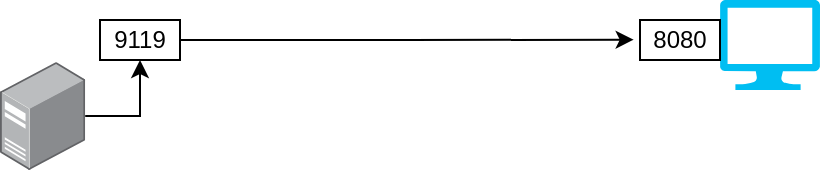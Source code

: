 <mxfile version="24.7.7">
  <diagram name="Página-1" id="QtPSpRnuiM47yX5Z4GX7">
    <mxGraphModel dx="792" dy="447" grid="1" gridSize="10" guides="1" tooltips="1" connect="1" arrows="1" fold="1" page="1" pageScale="1" pageWidth="827" pageHeight="1169" math="0" shadow="0">
      <root>
        <mxCell id="0" />
        <mxCell id="1" parent="0" />
        <mxCell id="M6-WJv1cJtjf_hHQN4af-3" value="" style="verticalLabelPosition=bottom;html=1;verticalAlign=top;align=center;strokeColor=none;fillColor=#00BEF2;shape=mxgraph.azure.computer;pointerEvents=1;" parent="1" vertex="1">
          <mxGeometry x="610" y="540" width="50" height="45" as="geometry" />
        </mxCell>
        <mxCell id="WpT2jWkuA6hUr7QpGrnJ-1" style="edgeStyle=orthogonalEdgeStyle;rounded=0;orthogonalLoop=1;jettySize=auto;html=1;entryX=0.5;entryY=1;entryDx=0;entryDy=0;" edge="1" parent="1" source="M6-WJv1cJtjf_hHQN4af-4" target="M6-WJv1cJtjf_hHQN4af-6">
          <mxGeometry relative="1" as="geometry" />
        </mxCell>
        <mxCell id="M6-WJv1cJtjf_hHQN4af-4" value="" style="image;points=[];aspect=fixed;html=1;align=center;shadow=0;dashed=0;image=img/lib/allied_telesis/computer_and_terminals/Server_Desktop.svg;" parent="1" vertex="1">
          <mxGeometry x="250.0" y="571" width="42.6" height="54" as="geometry" />
        </mxCell>
        <mxCell id="M6-WJv1cJtjf_hHQN4af-5" value="8080" style="rounded=0;whiteSpace=wrap;html=1;" parent="1" vertex="1">
          <mxGeometry x="570" y="550" width="40" height="20" as="geometry" />
        </mxCell>
        <mxCell id="M6-WJv1cJtjf_hHQN4af-6" value="9119" style="rounded=0;whiteSpace=wrap;html=1;" parent="1" vertex="1">
          <mxGeometry x="300" y="550" width="40" height="20" as="geometry" />
        </mxCell>
        <mxCell id="WpT2jWkuA6hUr7QpGrnJ-2" style="edgeStyle=orthogonalEdgeStyle;rounded=0;orthogonalLoop=1;jettySize=auto;html=1;exitX=1;exitY=0.5;exitDx=0;exitDy=0;entryX=-0.079;entryY=0.493;entryDx=0;entryDy=0;entryPerimeter=0;" edge="1" parent="1" source="M6-WJv1cJtjf_hHQN4af-6" target="M6-WJv1cJtjf_hHQN4af-5">
          <mxGeometry relative="1" as="geometry" />
        </mxCell>
      </root>
    </mxGraphModel>
  </diagram>
</mxfile>
